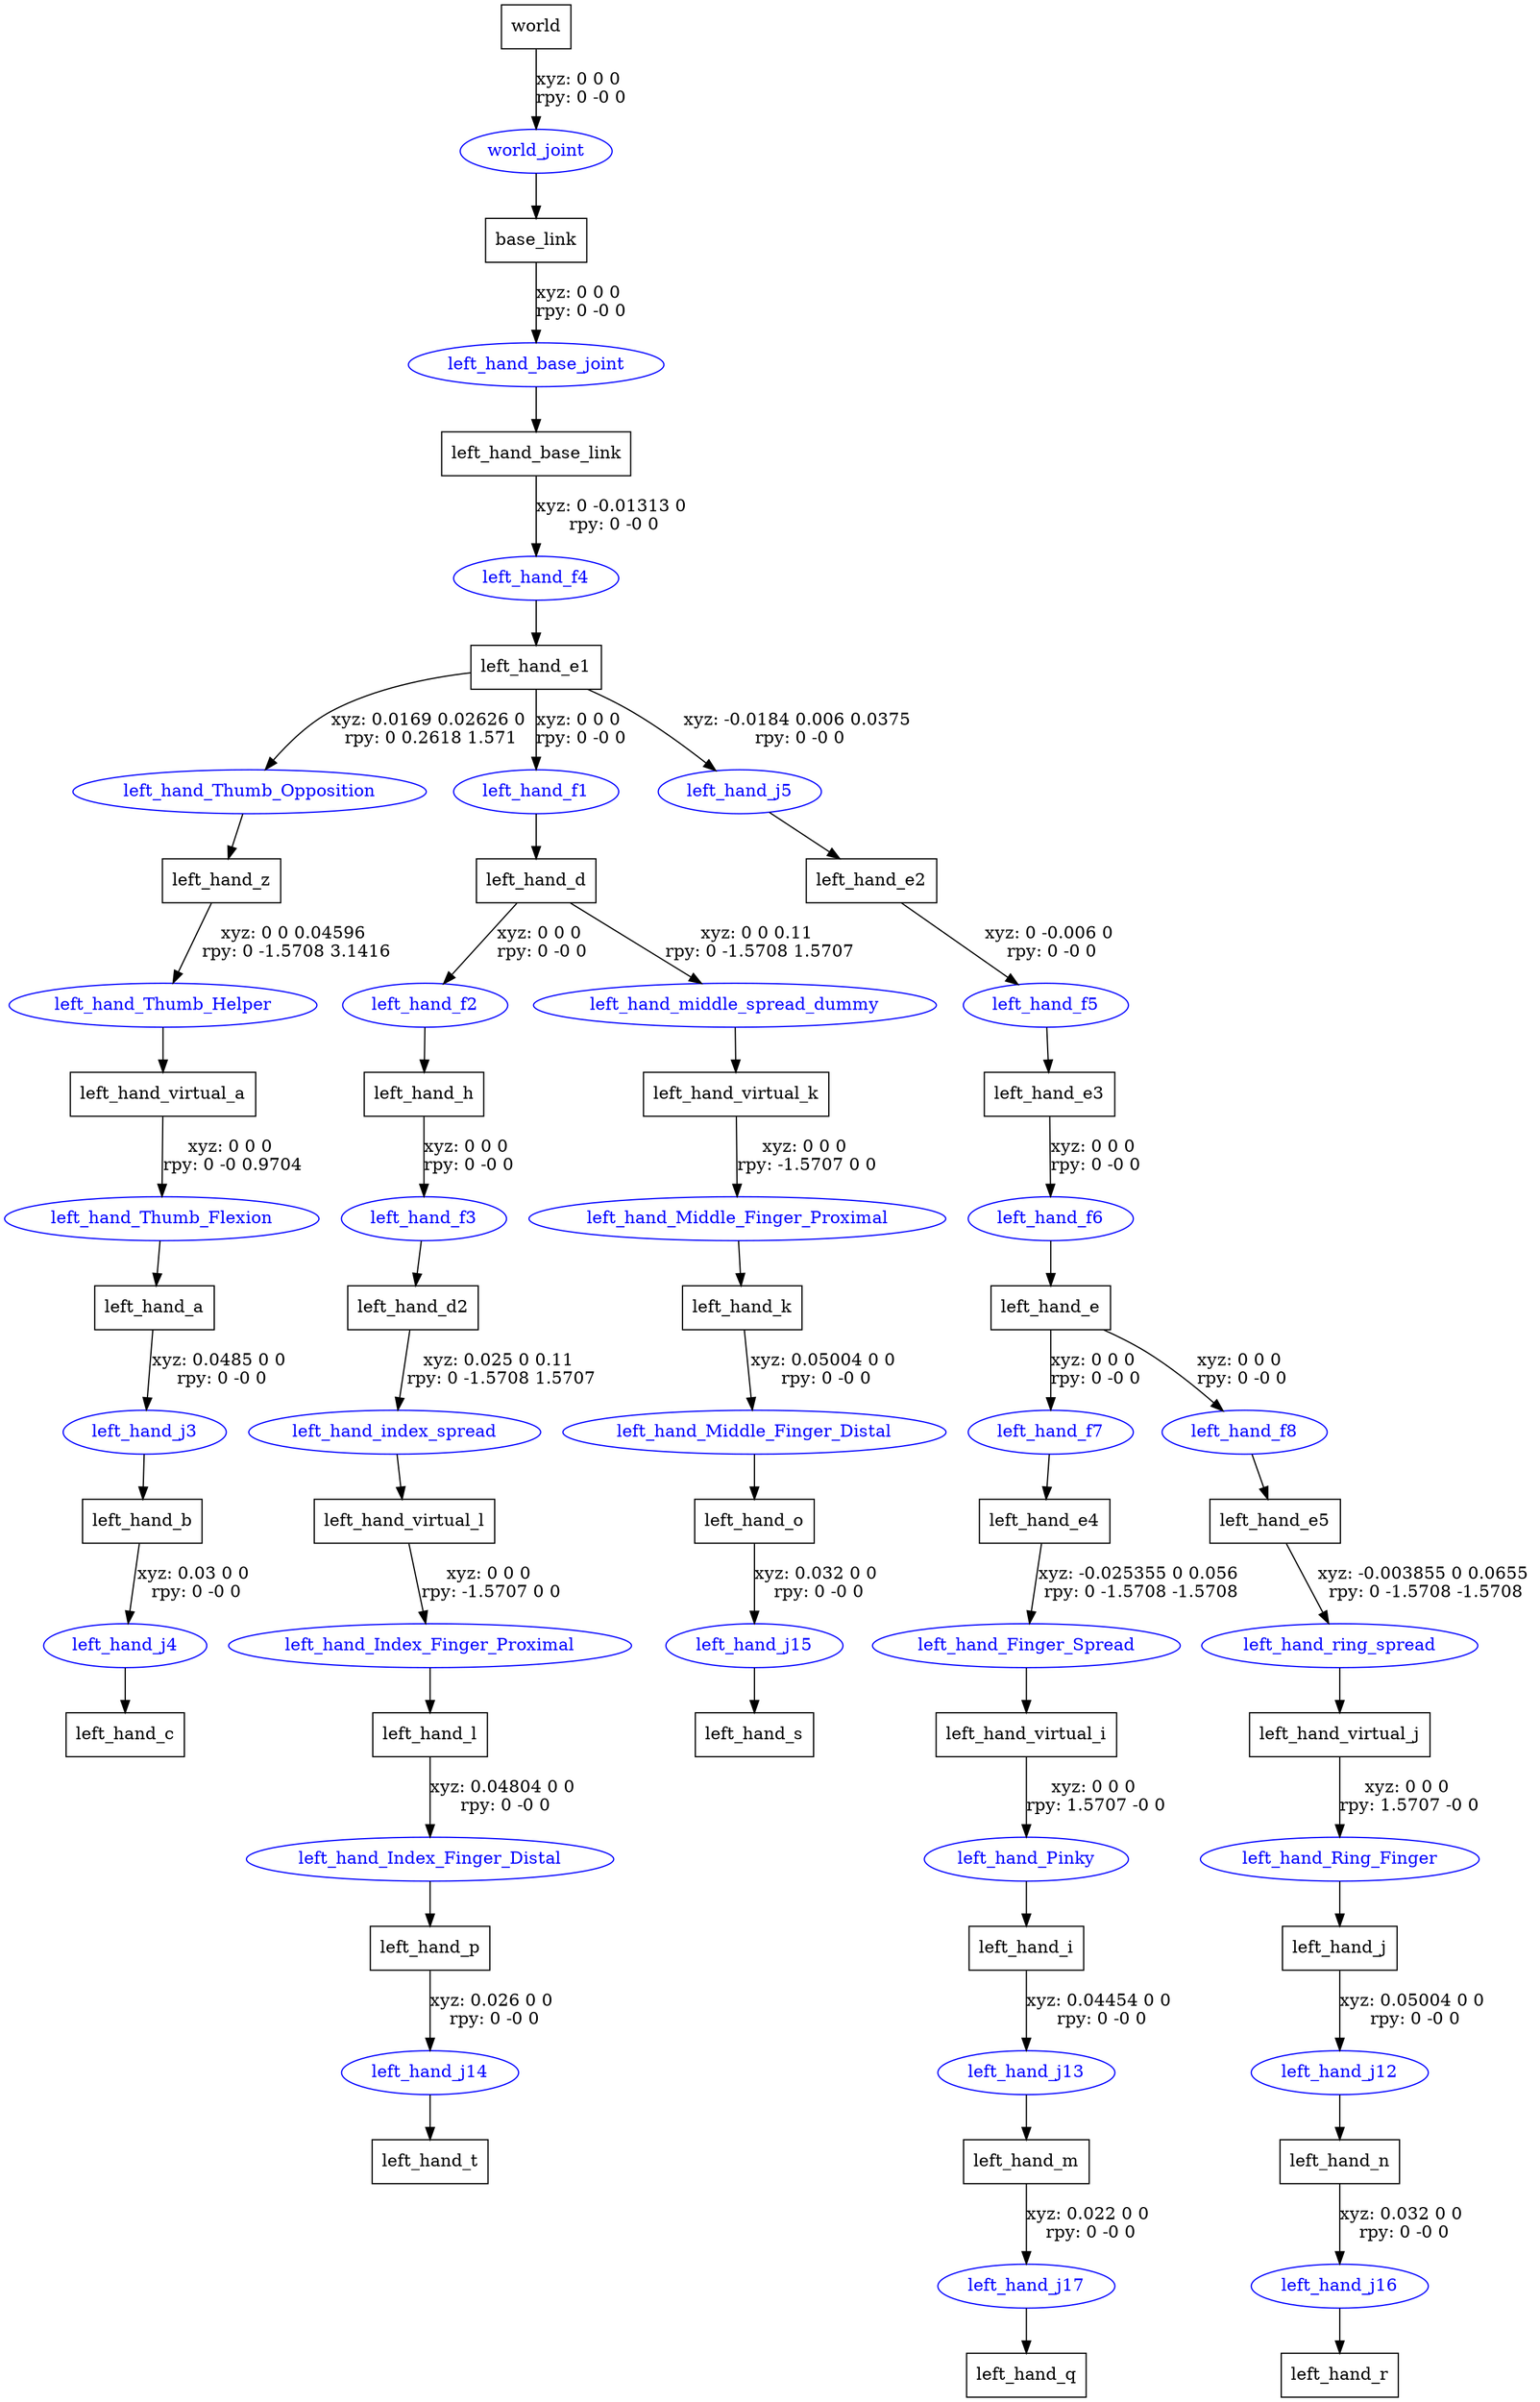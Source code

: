 digraph G {
node [shape=box];
"world" [label="world"];
"base_link" [label="base_link"];
"left_hand_base_link" [label="left_hand_base_link"];
"left_hand_e1" [label="left_hand_e1"];
"left_hand_z" [label="left_hand_z"];
"left_hand_virtual_a" [label="left_hand_virtual_a"];
"left_hand_a" [label="left_hand_a"];
"left_hand_b" [label="left_hand_b"];
"left_hand_c" [label="left_hand_c"];
"left_hand_d" [label="left_hand_d"];
"left_hand_h" [label="left_hand_h"];
"left_hand_d2" [label="left_hand_d2"];
"left_hand_virtual_l" [label="left_hand_virtual_l"];
"left_hand_l" [label="left_hand_l"];
"left_hand_p" [label="left_hand_p"];
"left_hand_t" [label="left_hand_t"];
"left_hand_virtual_k" [label="left_hand_virtual_k"];
"left_hand_k" [label="left_hand_k"];
"left_hand_o" [label="left_hand_o"];
"left_hand_s" [label="left_hand_s"];
"left_hand_e2" [label="left_hand_e2"];
"left_hand_e3" [label="left_hand_e3"];
"left_hand_e" [label="left_hand_e"];
"left_hand_e4" [label="left_hand_e4"];
"left_hand_virtual_i" [label="left_hand_virtual_i"];
"left_hand_i" [label="left_hand_i"];
"left_hand_m" [label="left_hand_m"];
"left_hand_q" [label="left_hand_q"];
"left_hand_e5" [label="left_hand_e5"];
"left_hand_virtual_j" [label="left_hand_virtual_j"];
"left_hand_j" [label="left_hand_j"];
"left_hand_n" [label="left_hand_n"];
"left_hand_r" [label="left_hand_r"];
node [shape=ellipse, color=blue, fontcolor=blue];
"world" -> "world_joint" [label="xyz: 0 0 0 \nrpy: 0 -0 0"]
"world_joint" -> "base_link"
"base_link" -> "left_hand_base_joint" [label="xyz: 0 0 0 \nrpy: 0 -0 0"]
"left_hand_base_joint" -> "left_hand_base_link"
"left_hand_base_link" -> "left_hand_f4" [label="xyz: 0 -0.01313 0 \nrpy: 0 -0 0"]
"left_hand_f4" -> "left_hand_e1"
"left_hand_e1" -> "left_hand_Thumb_Opposition" [label="xyz: 0.0169 0.02626 0 \nrpy: 0 0.2618 1.571"]
"left_hand_Thumb_Opposition" -> "left_hand_z"
"left_hand_z" -> "left_hand_Thumb_Helper" [label="xyz: 0 0 0.04596 \nrpy: 0 -1.5708 3.1416"]
"left_hand_Thumb_Helper" -> "left_hand_virtual_a"
"left_hand_virtual_a" -> "left_hand_Thumb_Flexion" [label="xyz: 0 0 0 \nrpy: 0 -0 0.9704"]
"left_hand_Thumb_Flexion" -> "left_hand_a"
"left_hand_a" -> "left_hand_j3" [label="xyz: 0.0485 0 0 \nrpy: 0 -0 0"]
"left_hand_j3" -> "left_hand_b"
"left_hand_b" -> "left_hand_j4" [label="xyz: 0.03 0 0 \nrpy: 0 -0 0"]
"left_hand_j4" -> "left_hand_c"
"left_hand_e1" -> "left_hand_f1" [label="xyz: 0 0 0 \nrpy: 0 -0 0"]
"left_hand_f1" -> "left_hand_d"
"left_hand_d" -> "left_hand_f2" [label="xyz: 0 0 0 \nrpy: 0 -0 0"]
"left_hand_f2" -> "left_hand_h"
"left_hand_h" -> "left_hand_f3" [label="xyz: 0 0 0 \nrpy: 0 -0 0"]
"left_hand_f3" -> "left_hand_d2"
"left_hand_d2" -> "left_hand_index_spread" [label="xyz: 0.025 0 0.11 \nrpy: 0 -1.5708 1.5707"]
"left_hand_index_spread" -> "left_hand_virtual_l"
"left_hand_virtual_l" -> "left_hand_Index_Finger_Proximal" [label="xyz: 0 0 0 \nrpy: -1.5707 0 0"]
"left_hand_Index_Finger_Proximal" -> "left_hand_l"
"left_hand_l" -> "left_hand_Index_Finger_Distal" [label="xyz: 0.04804 0 0 \nrpy: 0 -0 0"]
"left_hand_Index_Finger_Distal" -> "left_hand_p"
"left_hand_p" -> "left_hand_j14" [label="xyz: 0.026 0 0 \nrpy: 0 -0 0"]
"left_hand_j14" -> "left_hand_t"
"left_hand_d" -> "left_hand_middle_spread_dummy" [label="xyz: 0 0 0.11 \nrpy: 0 -1.5708 1.5707"]
"left_hand_middle_spread_dummy" -> "left_hand_virtual_k"
"left_hand_virtual_k" -> "left_hand_Middle_Finger_Proximal" [label="xyz: 0 0 0 \nrpy: -1.5707 0 0"]
"left_hand_Middle_Finger_Proximal" -> "left_hand_k"
"left_hand_k" -> "left_hand_Middle_Finger_Distal" [label="xyz: 0.05004 0 0 \nrpy: 0 -0 0"]
"left_hand_Middle_Finger_Distal" -> "left_hand_o"
"left_hand_o" -> "left_hand_j15" [label="xyz: 0.032 0 0 \nrpy: 0 -0 0"]
"left_hand_j15" -> "left_hand_s"
"left_hand_e1" -> "left_hand_j5" [label="xyz: -0.0184 0.006 0.0375 \nrpy: 0 -0 0"]
"left_hand_j5" -> "left_hand_e2"
"left_hand_e2" -> "left_hand_f5" [label="xyz: 0 -0.006 0 \nrpy: 0 -0 0"]
"left_hand_f5" -> "left_hand_e3"
"left_hand_e3" -> "left_hand_f6" [label="xyz: 0 0 0 \nrpy: 0 -0 0"]
"left_hand_f6" -> "left_hand_e"
"left_hand_e" -> "left_hand_f7" [label="xyz: 0 0 0 \nrpy: 0 -0 0"]
"left_hand_f7" -> "left_hand_e4"
"left_hand_e4" -> "left_hand_Finger_Spread" [label="xyz: -0.025355 0 0.056 \nrpy: 0 -1.5708 -1.5708"]
"left_hand_Finger_Spread" -> "left_hand_virtual_i"
"left_hand_virtual_i" -> "left_hand_Pinky" [label="xyz: 0 0 0 \nrpy: 1.5707 -0 0"]
"left_hand_Pinky" -> "left_hand_i"
"left_hand_i" -> "left_hand_j13" [label="xyz: 0.04454 0 0 \nrpy: 0 -0 0"]
"left_hand_j13" -> "left_hand_m"
"left_hand_m" -> "left_hand_j17" [label="xyz: 0.022 0 0 \nrpy: 0 -0 0"]
"left_hand_j17" -> "left_hand_q"
"left_hand_e" -> "left_hand_f8" [label="xyz: 0 0 0 \nrpy: 0 -0 0"]
"left_hand_f8" -> "left_hand_e5"
"left_hand_e5" -> "left_hand_ring_spread" [label="xyz: -0.003855 0 0.0655 \nrpy: 0 -1.5708 -1.5708"]
"left_hand_ring_spread" -> "left_hand_virtual_j"
"left_hand_virtual_j" -> "left_hand_Ring_Finger" [label="xyz: 0 0 0 \nrpy: 1.5707 -0 0"]
"left_hand_Ring_Finger" -> "left_hand_j"
"left_hand_j" -> "left_hand_j12" [label="xyz: 0.05004 0 0 \nrpy: 0 -0 0"]
"left_hand_j12" -> "left_hand_n"
"left_hand_n" -> "left_hand_j16" [label="xyz: 0.032 0 0 \nrpy: 0 -0 0"]
"left_hand_j16" -> "left_hand_r"
}
